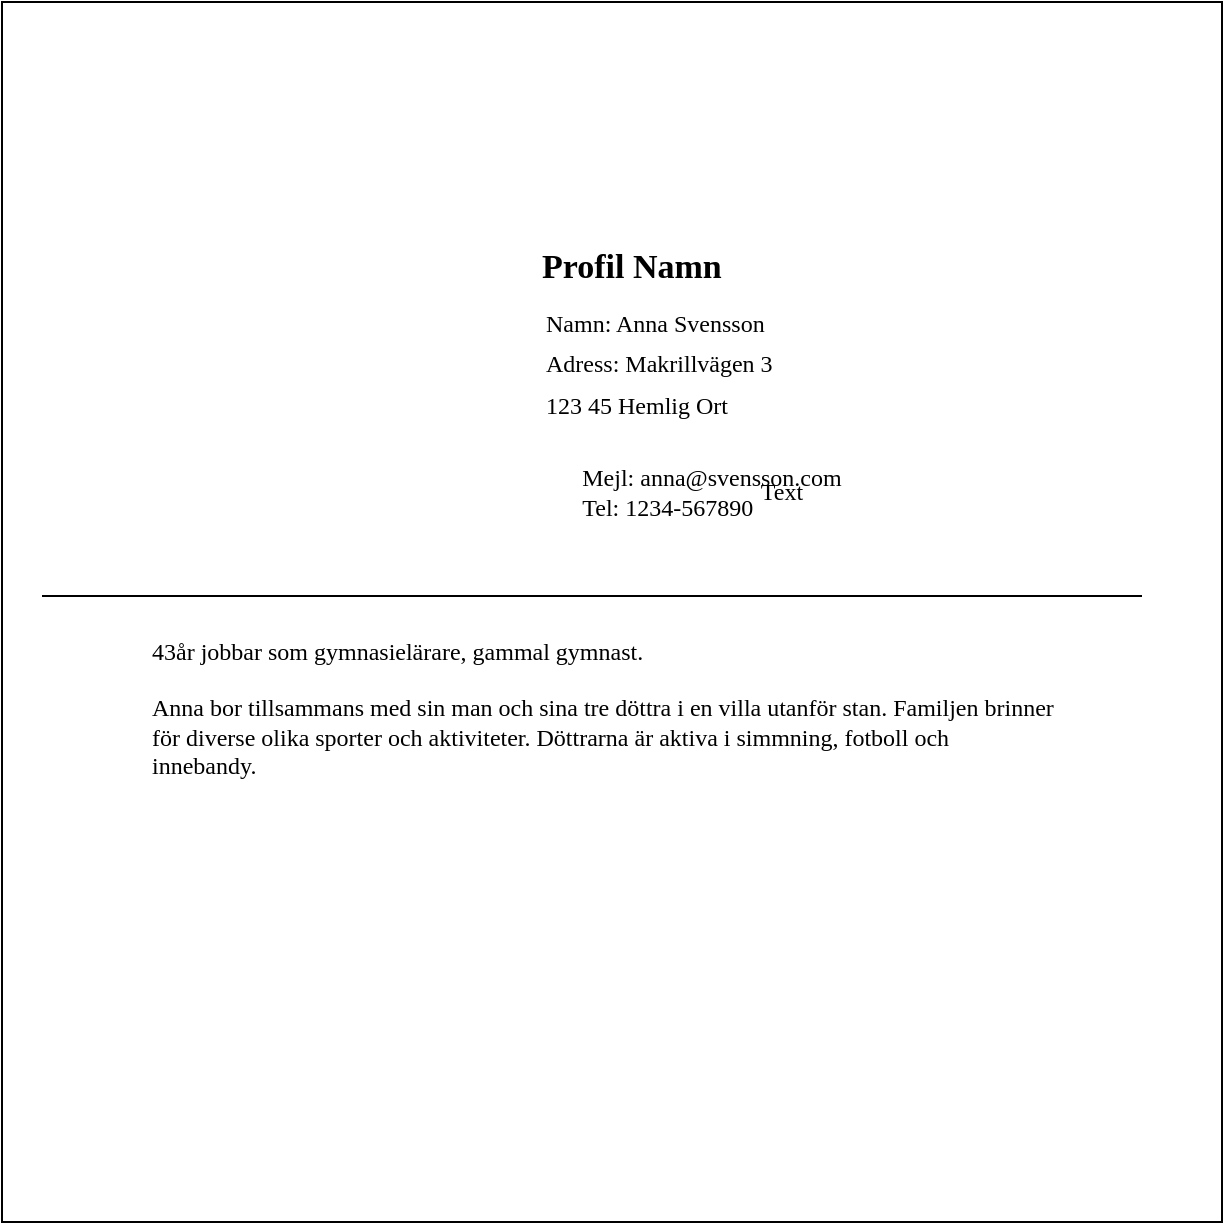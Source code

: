 <mxfile version="15.9.6" type="device" pages="3"><diagram name="Page-1" id="03018318-947c-dd8e-b7a3-06fadd420f32"><mxGraphModel dx="1038" dy="547" grid="1" gridSize="10" guides="1" tooltips="1" connect="1" arrows="1" fold="1" page="1" pageScale="1" pageWidth="1100" pageHeight="850" background="none" math="0" shadow="0"><root><mxCell id="0"/><mxCell id="1" parent="0"/><mxCell id="zSXRnMBaoAFrHm2hJ_LL-2" value="" style="whiteSpace=wrap;html=1;aspect=fixed;" vertex="1" parent="1"><mxGeometry x="250" y="60" width="610" height="610" as="geometry"/></mxCell><mxCell id="zSXRnMBaoAFrHm2hJ_LL-5" value="" style="shape=image;verticalLabelPosition=bottom;labelBackgroundColor=#ffffff;verticalAlign=top;aspect=fixed;imageAspect=0;image=https://png.pngitem.com/pimgs/s/618-6183618_transparent-unknown-person-png-transparent-background-female-user.png;" vertex="1" parent="1"><mxGeometry x="330" y="170" width="169.39" height="170" as="geometry"/></mxCell><mxCell id="zSXRnMBaoAFrHm2hJ_LL-6" value="&lt;h1&gt;&lt;span style=&quot;font-size: 17px&quot;&gt;&lt;font face=&quot;Verdana&quot;&gt;Profil Namn&lt;/font&gt;&lt;/span&gt;&lt;/h1&gt;" style="text;html=1;strokeColor=none;fillColor=none;spacing=5;spacingTop=-20;whiteSpace=wrap;overflow=hidden;rounded=0;" vertex="1" parent="1"><mxGeometry x="515" y="170" width="130" height="40" as="geometry"/></mxCell><mxCell id="zSXRnMBaoAFrHm2hJ_LL-8" value="&lt;font style=&quot;font-size: 12px&quot;&gt;Namn: Anna Svensson&lt;br&gt;Adress: Makrillvägen 3&lt;br&gt;123 45 Hemlig Ort&lt;br&gt;&lt;/font&gt;" style="text;html=1;strokeColor=none;fillColor=none;align=left;verticalAlign=middle;whiteSpace=wrap;rounded=0;fontFamily=Verdana;fontSize=17;" vertex="1" parent="1"><mxGeometry x="520" y="210" width="140" height="60" as="geometry"/></mxCell><mxCell id="zSXRnMBaoAFrHm2hJ_LL-9" value="Mejl: anna@svensson.com&lt;br&gt;&lt;div style=&quot;text-align: left&quot;&gt;&lt;span&gt;Tel: 1234-567890&lt;/span&gt;&lt;/div&gt;" style="text;html=1;strokeColor=none;fillColor=none;align=center;verticalAlign=middle;whiteSpace=wrap;rounded=0;fontFamily=Verdana;fontSize=12;" vertex="1" parent="1"><mxGeometry x="515" y="280" width="180" height="50" as="geometry"/></mxCell><mxCell id="zSXRnMBaoAFrHm2hJ_LL-11" value="Text" style="text;html=1;strokeColor=none;fillColor=none;align=center;verticalAlign=middle;whiteSpace=wrap;rounded=0;fontFamily=Verdana;fontSize=12;" vertex="1" parent="1"><mxGeometry x="610" y="290" width="60" height="30" as="geometry"/></mxCell><mxCell id="zSXRnMBaoAFrHm2hJ_LL-12" value="43år jobbar som gymnasielärare, gammal gymnast.&lt;br&gt;&lt;br&gt;Anna bor tillsammans med sin man och sina tre döttra i en villa utanför stan. Familjen brinner för diverse olika sporter och aktiviteter. Döttrarna är aktiva i simmning, fotboll och innebandy." style="text;html=1;strokeColor=none;fillColor=none;align=left;verticalAlign=middle;whiteSpace=wrap;rounded=0;fontFamily=Verdana;fontSize=12;" vertex="1" parent="1"><mxGeometry x="323" y="340" width="455" height="145" as="geometry"/></mxCell><mxCell id="zSXRnMBaoAFrHm2hJ_LL-14" value="" style="line;strokeWidth=1;fillColor=none;align=left;verticalAlign=middle;spacingTop=-1;spacingLeft=3;spacingRight=3;rotatable=0;labelPosition=right;points=[];portConstraint=eastwest;fontFamily=Verdana;fontSize=12;" vertex="1" parent="1"><mxGeometry x="270" y="353" width="550" height="8" as="geometry"/></mxCell></root></mxGraphModel></diagram><diagram id="57Xr6eF9836YS_Y8wRAF" name="Page-2"><mxGraphModel dx="1038" dy="547" grid="1" gridSize="10" guides="1" tooltips="1" connect="1" arrows="1" fold="1" page="1" pageScale="1" pageWidth="850" pageHeight="1100" math="0" shadow="0"><root><mxCell id="JxSOLr3KKDQSnmzqTvzM-0"/><mxCell id="JxSOLr3KKDQSnmzqTvzM-1" parent="JxSOLr3KKDQSnmzqTvzM-0"/><mxCell id="MQ_ajYDFPPzdNAGNZjHh-0" value="" style="whiteSpace=wrap;html=1;aspect=fixed;fontFamily=Verdana;fontSize=12;" vertex="1" parent="JxSOLr3KKDQSnmzqTvzM-1"><mxGeometry x="140" y="50" width="610" height="610" as="geometry"/></mxCell><mxCell id="MQ_ajYDFPPzdNAGNZjHh-2" value="" style="shape=image;verticalLabelPosition=bottom;labelBackgroundColor=#ffffff;verticalAlign=top;aspect=fixed;imageAspect=0;image=https://www.praxisemr.com/images/testimonials_images/dr_profile.jpg;" vertex="1" parent="JxSOLr3KKDQSnmzqTvzM-1"><mxGeometry x="200" y="140" width="170" height="170" as="geometry"/></mxCell><mxCell id="7Pcrnn4I-pf18ZGwbE7n-0" value="&lt;h1&gt;&lt;span style=&quot;font-size: 17px&quot;&gt;&lt;font face=&quot;Verdana&quot;&gt;Profil Namn&lt;/font&gt;&lt;/span&gt;&lt;/h1&gt;" style="text;html=1;strokeColor=none;fillColor=none;spacing=5;spacingTop=-20;whiteSpace=wrap;overflow=hidden;rounded=0;" vertex="1" parent="JxSOLr3KKDQSnmzqTvzM-1"><mxGeometry x="398" y="150" width="130" height="40" as="geometry"/></mxCell><mxCell id="gNzEzAXluBhKaRTSh5Br-0" value="&lt;font style=&quot;font-size: 12px&quot;&gt;Namn: Bertil Jönsson&lt;br&gt;Adress: Kakvägen 23&lt;br&gt;223 45 Grötån&lt;br&gt;&lt;/font&gt;" style="text;html=1;strokeColor=none;fillColor=none;align=left;verticalAlign=middle;whiteSpace=wrap;rounded=0;fontFamily=Verdana;fontSize=17;" vertex="1" parent="JxSOLr3KKDQSnmzqTvzM-1"><mxGeometry x="400" y="190" width="230" height="60" as="geometry"/></mxCell><mxCell id="B_2uiUeMhsu3TGg8ysF4-0" value="Mejl: bertiljonsson@msn.com&lt;br&gt;&lt;div style=&quot;text-align: left&quot;&gt;&lt;span&gt;Tel: 0987-654321&lt;/span&gt;&lt;/div&gt;" style="text;html=1;strokeColor=none;fillColor=none;align=center;verticalAlign=middle;whiteSpace=wrap;rounded=0;fontFamily=Verdana;fontSize=12;" vertex="1" parent="JxSOLr3KKDQSnmzqTvzM-1"><mxGeometry x="380" y="260" width="220" height="50" as="geometry"/></mxCell><mxCell id="6xp8t6xYqFm5tOuj7pWj-0" value="57år bor i en lägenhet i centrum. Är föredetta scoutledare.&lt;br&gt;&lt;br&gt;Han är aktiv i friluftsfrämjandet och är ofta ute i naturen med vänner.&amp;nbsp; Han är ständigt ute efter nya prylar att lägga i ryggsäcken. &quot;Finns det så behövs det&quot; är ett bra motto enligt Bertil." style="text;html=1;strokeColor=none;fillColor=none;align=left;verticalAlign=middle;whiteSpace=wrap;rounded=0;fontFamily=Verdana;fontSize=12;" vertex="1" parent="JxSOLr3KKDQSnmzqTvzM-1"><mxGeometry x="198" y="330" width="455" height="145" as="geometry"/></mxCell><mxCell id="xdM6LhE-OXpJw1cgK7bV-0" value="" style="line;strokeWidth=1;fillColor=none;align=left;verticalAlign=middle;spacingTop=-1;spacingLeft=3;spacingRight=3;rotatable=0;labelPosition=right;points=[];portConstraint=eastwest;fontFamily=Verdana;fontSize=12;" vertex="1" parent="JxSOLr3KKDQSnmzqTvzM-1"><mxGeometry x="170" y="340" width="550" height="8" as="geometry"/></mxCell></root></mxGraphModel></diagram><diagram id="15lDzydH-niEPTTGUPbJ" name="Page-3"><mxGraphModel dx="1038" dy="547" grid="1" gridSize="10" guides="1" tooltips="1" connect="1" arrows="1" fold="1" page="1" pageScale="1" pageWidth="850" pageHeight="1100" math="0" shadow="0"><root><mxCell id="UUulwgrHjgcmpbfx9-Sj-0"/><mxCell id="UUulwgrHjgcmpbfx9-Sj-1" parent="UUulwgrHjgcmpbfx9-Sj-0"/><mxCell id="Yt5avF44gFdJ9Z4vR5Hd-0" value="" style="whiteSpace=wrap;html=1;aspect=fixed;fontFamily=Verdana;fontSize=12;" vertex="1" parent="UUulwgrHjgcmpbfx9-Sj-1"><mxGeometry x="140" y="50" width="610" height="610" as="geometry"/></mxCell><mxCell id="ifK4MLP-4wfKpQg-0OL_-0" value="" style="shape=image;verticalLabelPosition=bottom;labelBackgroundColor=#ffffff;verticalAlign=top;aspect=fixed;imageAspect=0;image=https://png.pngitem.com/pimgs/s/618-6183618_transparent-unknown-person-png-transparent-background-female-user.png;" vertex="1" parent="UUulwgrHjgcmpbfx9-Sj-1"><mxGeometry x="210" y="130" width="169.39" height="170" as="geometry"/></mxCell><mxCell id="kd2btzuJVsn1V_d7QRJG-0" value="&lt;h1&gt;&lt;span style=&quot;font-size: 17px&quot;&gt;&lt;font face=&quot;Verdana&quot;&gt;Profil Namn&lt;/font&gt;&lt;/span&gt;&lt;/h1&gt;" style="text;html=1;strokeColor=none;fillColor=none;spacing=5;spacingTop=-20;whiteSpace=wrap;overflow=hidden;rounded=0;" vertex="1" parent="UUulwgrHjgcmpbfx9-Sj-1"><mxGeometry x="400" y="140" width="130" height="40" as="geometry"/></mxCell><mxCell id="iFr6td-AMfoZvqNYkcfa-0" value="&lt;font style=&quot;font-size: 12px&quot;&gt;Namn: Tobias Adolphsson&lt;br&gt;Adress: Blåbärsstigen 2&lt;br&gt;543 67 Gullborga&lt;br&gt;&lt;/font&gt;" style="text;html=1;strokeColor=none;fillColor=none;align=left;verticalAlign=middle;whiteSpace=wrap;rounded=0;fontFamily=Verdana;fontSize=17;" vertex="1" parent="UUulwgrHjgcmpbfx9-Sj-1"><mxGeometry x="400" y="180" width="230" height="60" as="geometry"/></mxCell><mxCell id="ijz894aewCkMqBmAP2tS-0" value="Mejl: tobbelito@msn.com&lt;br&gt;&lt;div style=&quot;text-align: left&quot;&gt;&lt;span&gt;Tel: 5432-678906&lt;/span&gt;&lt;/div&gt;" style="text;html=1;strokeColor=none;fillColor=none;align=center;verticalAlign=middle;whiteSpace=wrap;rounded=0;fontFamily=Verdana;fontSize=12;" vertex="1" parent="UUulwgrHjgcmpbfx9-Sj-1"><mxGeometry x="379.39" y="250" width="200.61" height="50" as="geometry"/></mxCell><mxCell id="bBIf2wy59bsbTGxL9_OA-0" value="34år, arbetar som konsult och är paddelnörd.&lt;br&gt;&lt;br&gt;Föredetta hockeyspelare som bytt ut klubban mot paddelrack. Förutom paddel så är golf och crossfit stora passioner. Men han älskar resor, god mat och utekvällar." style="text;html=1;strokeColor=none;fillColor=none;align=left;verticalAlign=middle;whiteSpace=wrap;rounded=0;fontFamily=Verdana;fontSize=12;" vertex="1" parent="UUulwgrHjgcmpbfx9-Sj-1"><mxGeometry x="217.5" y="300" width="455" height="145" as="geometry"/></mxCell><mxCell id="bue57pav7J4TZJbnApJ--0" value="" style="line;strokeWidth=1;fillColor=none;align=left;verticalAlign=middle;spacingTop=-1;spacingLeft=3;spacingRight=3;rotatable=0;labelPosition=right;points=[];portConstraint=eastwest;fontFamily=Verdana;fontSize=12;" vertex="1" parent="UUulwgrHjgcmpbfx9-Sj-1"><mxGeometry x="170" y="310" width="550" height="8" as="geometry"/></mxCell></root></mxGraphModel></diagram></mxfile>